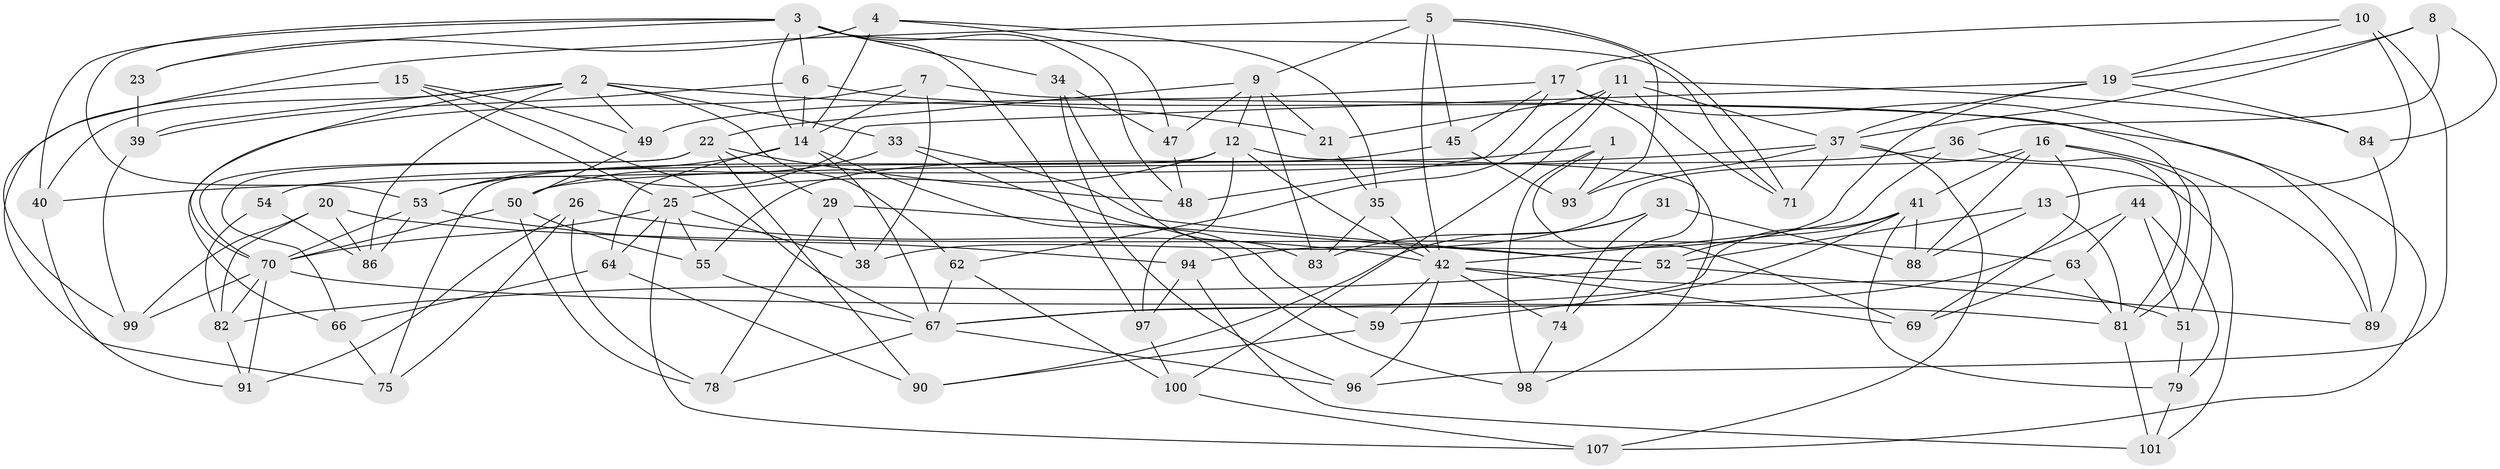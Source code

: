 // original degree distribution, {4: 1.0}
// Generated by graph-tools (version 1.1) at 2025/20/03/04/25 18:20:43]
// undirected, 78 vertices, 186 edges
graph export_dot {
graph [start="1"]
  node [color=gray90,style=filled];
  1;
  2 [super="+27+30"];
  3 [super="+24+57+76"];
  4;
  5 [super="+65"];
  6;
  7;
  8;
  9 [super="+102"];
  10;
  11 [super="+18"];
  12 [super="+61"];
  13;
  14 [super="+28+73"];
  15;
  16 [super="+77"];
  17 [super="+104"];
  19 [super="+56"];
  20;
  21;
  22 [super="+32"];
  23;
  25 [super="+110+108"];
  26;
  29;
  31;
  33;
  34;
  35;
  36;
  37 [super="+68"];
  38;
  39;
  40;
  41 [super="+43"];
  42 [super="+109+95+46"];
  44;
  45;
  47;
  48;
  49;
  50 [super="+103"];
  51;
  52 [super="+80"];
  53 [super="+58"];
  54;
  55;
  59;
  62;
  63;
  64;
  66;
  67 [super="+105"];
  69;
  70 [super="+87+92"];
  71;
  74;
  75;
  78;
  79;
  81 [super="+106"];
  82 [super="+85"];
  83;
  84;
  86;
  88;
  89;
  90;
  91;
  93;
  94;
  96;
  97;
  98;
  99;
  100;
  101;
  107;
  1 -- 98;
  1 -- 93;
  1 -- 69;
  1 -- 54;
  2 -- 70;
  2 -- 39;
  2 -- 49;
  2 -- 21;
  2 -- 86;
  2 -- 40;
  2 -- 33;
  2 -- 62;
  3 -- 97;
  3 -- 34;
  3 -- 71;
  3 -- 23 [weight=2];
  3 -- 40;
  3 -- 53;
  3 -- 48;
  3 -- 6;
  3 -- 14;
  4 -- 47;
  4 -- 35;
  4 -- 23;
  4 -- 14;
  5 -- 99;
  5 -- 42;
  5 -- 9;
  5 -- 45;
  5 -- 93;
  5 -- 71;
  6 -- 89;
  6 -- 39;
  6 -- 14;
  7 -- 38;
  7 -- 66;
  7 -- 81;
  7 -- 14;
  8 -- 37;
  8 -- 36;
  8 -- 84;
  8 -- 19;
  9 -- 83;
  9 -- 12;
  9 -- 21;
  9 -- 22;
  9 -- 47;
  10 -- 13;
  10 -- 96;
  10 -- 17;
  10 -- 19;
  11 -- 71;
  11 -- 84;
  11 -- 100;
  11 -- 21;
  11 -- 62;
  11 -- 37;
  12 -- 97;
  12 -- 75;
  12 -- 98;
  12 -- 42;
  12 -- 25;
  13 -- 88;
  13 -- 81;
  13 -- 52;
  14 -- 98;
  14 -- 64;
  14 -- 67;
  14 -- 53;
  15 -- 75;
  15 -- 49;
  15 -- 67;
  15 -- 25;
  16 -- 38;
  16 -- 69;
  16 -- 88;
  16 -- 51;
  16 -- 89;
  16 -- 41;
  17 -- 49;
  17 -- 45;
  17 -- 107;
  17 -- 48;
  17 -- 74;
  19 -- 53;
  19 -- 84;
  19 -- 94;
  19 -- 37;
  20 -- 86;
  20 -- 63;
  20 -- 99;
  20 -- 82;
  21 -- 35;
  22 -- 90;
  22 -- 48;
  22 -- 66;
  22 -- 29;
  22 -- 70;
  23 -- 39;
  25 -- 70 [weight=2];
  25 -- 64;
  25 -- 55;
  25 -- 107;
  25 -- 38;
  26 -- 91;
  26 -- 78;
  26 -- 75;
  26 -- 42;
  29 -- 38;
  29 -- 52;
  29 -- 78;
  31 -- 90;
  31 -- 74;
  31 -- 88;
  31 -- 83;
  33 -- 59;
  33 -- 50;
  33 -- 52;
  34 -- 96;
  34 -- 47;
  34 -- 83;
  35 -- 83;
  35 -- 42;
  36 -- 81;
  36 -- 42;
  36 -- 50;
  37 -- 71;
  37 -- 107;
  37 -- 101;
  37 -- 40;
  37 -- 93;
  39 -- 99;
  40 -- 91;
  41 -- 88;
  41 -- 79;
  41 -- 52;
  41 -- 67;
  41 -- 59;
  42 -- 96;
  42 -- 69;
  42 -- 74;
  42 -- 59;
  42 -- 51;
  44 -- 79;
  44 -- 51;
  44 -- 63;
  44 -- 67;
  45 -- 55;
  45 -- 93;
  47 -- 48;
  49 -- 50;
  50 -- 55;
  50 -- 78;
  50 -- 70;
  51 -- 79;
  52 -- 82;
  52 -- 89;
  53 -- 70;
  53 -- 86;
  53 -- 94;
  54 -- 82 [weight=2];
  54 -- 86;
  55 -- 67;
  59 -- 90;
  62 -- 100;
  62 -- 67;
  63 -- 81;
  63 -- 69;
  64 -- 90;
  64 -- 66;
  66 -- 75;
  67 -- 96;
  67 -- 78;
  70 -- 91;
  70 -- 81;
  70 -- 82;
  70 -- 99;
  74 -- 98;
  79 -- 101;
  81 -- 101;
  82 -- 91;
  84 -- 89;
  94 -- 97;
  94 -- 101;
  97 -- 100;
  100 -- 107;
}
